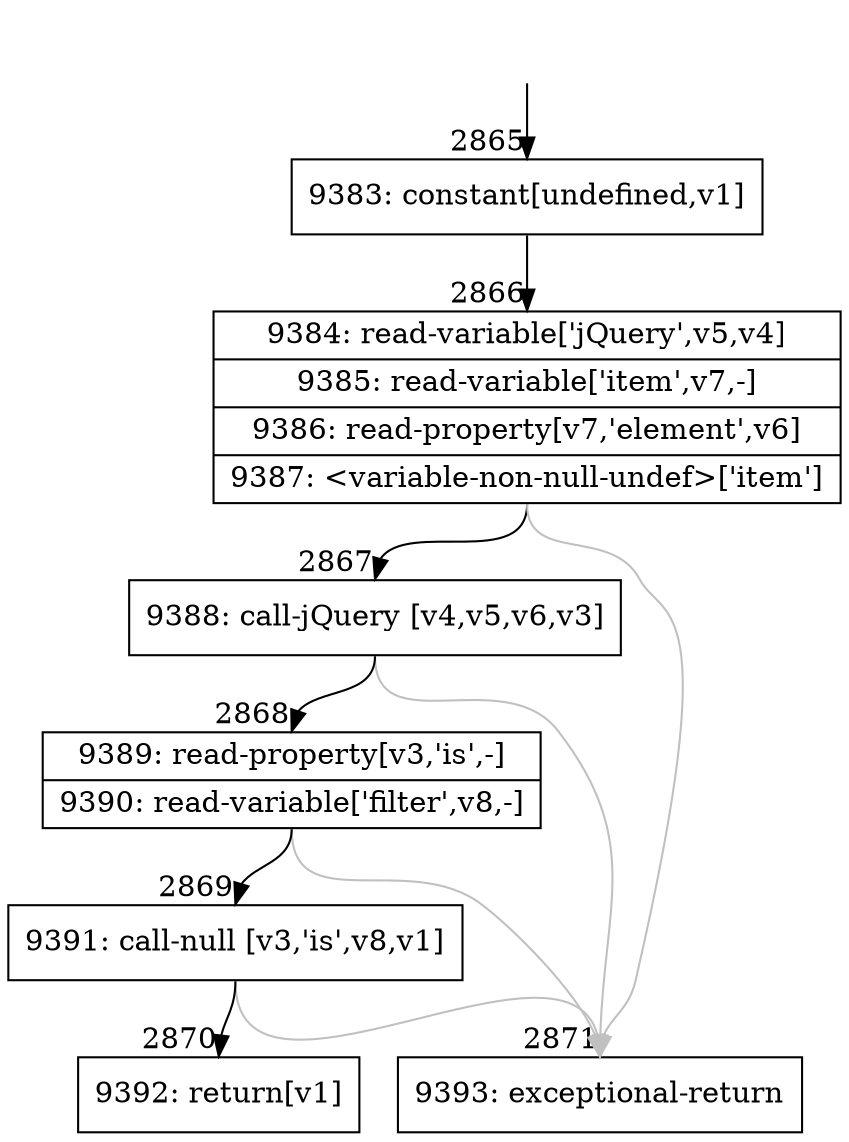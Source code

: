 digraph {
rankdir="TD"
BB_entry267[shape=none,label=""];
BB_entry267 -> BB2865 [tailport=s, headport=n, headlabel="    2865"]
BB2865 [shape=record label="{9383: constant[undefined,v1]}" ] 
BB2865 -> BB2866 [tailport=s, headport=n, headlabel="      2866"]
BB2866 [shape=record label="{9384: read-variable['jQuery',v5,v4]|9385: read-variable['item',v7,-]|9386: read-property[v7,'element',v6]|9387: \<variable-non-null-undef\>['item']}" ] 
BB2866 -> BB2867 [tailport=s, headport=n, headlabel="      2867"]
BB2866 -> BB2871 [tailport=s, headport=n, color=gray, headlabel="      2871"]
BB2867 [shape=record label="{9388: call-jQuery [v4,v5,v6,v3]}" ] 
BB2867 -> BB2868 [tailport=s, headport=n, headlabel="      2868"]
BB2867 -> BB2871 [tailport=s, headport=n, color=gray]
BB2868 [shape=record label="{9389: read-property[v3,'is',-]|9390: read-variable['filter',v8,-]}" ] 
BB2868 -> BB2869 [tailport=s, headport=n, headlabel="      2869"]
BB2868 -> BB2871 [tailport=s, headport=n, color=gray]
BB2869 [shape=record label="{9391: call-null [v3,'is',v8,v1]}" ] 
BB2869 -> BB2870 [tailport=s, headport=n, headlabel="      2870"]
BB2869 -> BB2871 [tailport=s, headport=n, color=gray]
BB2870 [shape=record label="{9392: return[v1]}" ] 
BB2871 [shape=record label="{9393: exceptional-return}" ] 
//#$~ 3917
}
